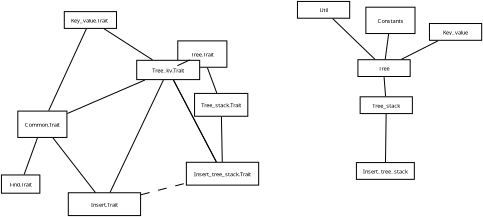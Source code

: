 <?xml version="1.0" encoding="UTF-8"?>
<dia:diagram xmlns:dia="http://www.lysator.liu.se/~alla/dia/">
  <dia:layer name="Background" visible="true" active="true">
    <dia:object type="Flowchart - Box" version="0" id="O0">
      <dia:attribute name="obj_pos">
        <dia:point val="12.717,-2.15"/>
      </dia:attribute>
      <dia:attribute name="obj_bb">
        <dia:rectangle val="12.668,-2.2;18.683,-0.2"/>
      </dia:attribute>
      <dia:attribute name="elem_corner">
        <dia:point val="12.717,-2.15"/>
      </dia:attribute>
      <dia:attribute name="elem_width">
        <dia:real val="5.915"/>
      </dia:attribute>
      <dia:attribute name="elem_height">
        <dia:real val="1.9"/>
      </dia:attribute>
      <dia:attribute name="show_background">
        <dia:boolean val="true"/>
      </dia:attribute>
      <dia:attribute name="padding">
        <dia:real val="0.5"/>
      </dia:attribute>
      <dia:attribute name="text">
        <dia:composite type="text">
          <dia:attribute name="string">
            <dia:string>#Key_value.Trait#</dia:string>
          </dia:attribute>
          <dia:attribute name="font">
            <dia:font family="sans" style="0" name="Helvetica"/>
          </dia:attribute>
          <dia:attribute name="height">
            <dia:real val="0.8"/>
          </dia:attribute>
          <dia:attribute name="pos">
            <dia:point val="15.675,-1.005"/>
          </dia:attribute>
          <dia:attribute name="color">
            <dia:color val="#000000"/>
          </dia:attribute>
          <dia:attribute name="alignment">
            <dia:enum val="1"/>
          </dia:attribute>
        </dia:composite>
      </dia:attribute>
    </dia:object>
    <dia:object type="Standard - Line" version="0" id="O1">
      <dia:attribute name="obj_pos">
        <dia:point val="15.215,-0.201"/>
      </dia:attribute>
      <dia:attribute name="obj_bb">
        <dia:rectangle val="10.879,-0.267;15.281,9.131"/>
      </dia:attribute>
      <dia:attribute name="conn_endpoints">
        <dia:point val="15.215,-0.201"/>
        <dia:point val="10.946,9.065"/>
      </dia:attribute>
      <dia:attribute name="numcp">
        <dia:int val="1"/>
      </dia:attribute>
      <dia:connections>
        <dia:connection handle="0" to="O0" connection="16"/>
        <dia:connection handle="1" to="O2" connection="16"/>
      </dia:connections>
    </dia:object>
    <dia:object type="Flowchart - Box" version="0" id="O2">
      <dia:attribute name="obj_pos">
        <dia:point val="7.453,9.115"/>
      </dia:attribute>
      <dia:attribute name="obj_bb">
        <dia:rectangle val="7.403,9.065;13.067,12.15"/>
      </dia:attribute>
      <dia:attribute name="elem_corner">
        <dia:point val="7.453,9.115"/>
      </dia:attribute>
      <dia:attribute name="elem_width">
        <dia:real val="5.563"/>
      </dia:attribute>
      <dia:attribute name="elem_height">
        <dia:real val="2.985"/>
      </dia:attribute>
      <dia:attribute name="show_background">
        <dia:boolean val="true"/>
      </dia:attribute>
      <dia:attribute name="padding">
        <dia:real val="0.5"/>
      </dia:attribute>
      <dia:attribute name="text">
        <dia:composite type="text">
          <dia:attribute name="string">
            <dia:string>#Common.Trait#</dia:string>
          </dia:attribute>
          <dia:attribute name="font">
            <dia:font family="sans" style="0" name="Helvetica"/>
          </dia:attribute>
          <dia:attribute name="height">
            <dia:real val="0.8"/>
          </dia:attribute>
          <dia:attribute name="pos">
            <dia:point val="10.235,10.803"/>
          </dia:attribute>
          <dia:attribute name="color">
            <dia:color val="#000000"/>
          </dia:attribute>
          <dia:attribute name="alignment">
            <dia:enum val="1"/>
          </dia:attribute>
        </dia:composite>
      </dia:attribute>
    </dia:object>
    <dia:object type="Flowchart - Box" version="0" id="O3">
      <dia:attribute name="obj_pos">
        <dia:point val="5.599,16.35"/>
      </dia:attribute>
      <dia:attribute name="obj_bb">
        <dia:rectangle val="5.549,16.3;10,18.465"/>
      </dia:attribute>
      <dia:attribute name="elem_corner">
        <dia:point val="5.599,16.35"/>
      </dia:attribute>
      <dia:attribute name="elem_width">
        <dia:real val="4.351"/>
      </dia:attribute>
      <dia:attribute name="elem_height">
        <dia:real val="2.065"/>
      </dia:attribute>
      <dia:attribute name="show_background">
        <dia:boolean val="true"/>
      </dia:attribute>
      <dia:attribute name="padding">
        <dia:real val="0.5"/>
      </dia:attribute>
      <dia:attribute name="text">
        <dia:composite type="text">
          <dia:attribute name="string">
            <dia:string>#Find.Trait#</dia:string>
          </dia:attribute>
          <dia:attribute name="font">
            <dia:font family="sans" style="0" name="Helvetica"/>
          </dia:attribute>
          <dia:attribute name="height">
            <dia:real val="0.8"/>
          </dia:attribute>
          <dia:attribute name="pos">
            <dia:point val="7.775,17.578"/>
          </dia:attribute>
          <dia:attribute name="color">
            <dia:color val="#000000"/>
          </dia:attribute>
          <dia:attribute name="alignment">
            <dia:enum val="1"/>
          </dia:attribute>
        </dia:composite>
      </dia:attribute>
    </dia:object>
    <dia:object type="Flowchart - Box" version="0" id="O4">
      <dia:attribute name="obj_pos">
        <dia:point val="25.57,1.165"/>
      </dia:attribute>
      <dia:attribute name="obj_bb">
        <dia:rectangle val="25.52,1.115;31.183,4.2"/>
      </dia:attribute>
      <dia:attribute name="elem_corner">
        <dia:point val="25.57,1.165"/>
      </dia:attribute>
      <dia:attribute name="elem_width">
        <dia:real val="5.563"/>
      </dia:attribute>
      <dia:attribute name="elem_height">
        <dia:real val="2.985"/>
      </dia:attribute>
      <dia:attribute name="show_background">
        <dia:boolean val="true"/>
      </dia:attribute>
      <dia:attribute name="padding">
        <dia:real val="0.5"/>
      </dia:attribute>
      <dia:attribute name="text">
        <dia:composite type="text">
          <dia:attribute name="string">
            <dia:string>#Tree.Trait#</dia:string>
          </dia:attribute>
          <dia:attribute name="font">
            <dia:font family="sans" style="0" name="Helvetica"/>
          </dia:attribute>
          <dia:attribute name="height">
            <dia:real val="0.8"/>
          </dia:attribute>
          <dia:attribute name="pos">
            <dia:point val="28.352,2.853"/>
          </dia:attribute>
          <dia:attribute name="color">
            <dia:color val="#000000"/>
          </dia:attribute>
          <dia:attribute name="alignment">
            <dia:enum val="1"/>
          </dia:attribute>
        </dia:composite>
      </dia:attribute>
    </dia:object>
    <dia:object type="Flowchart - Box" version="0" id="O5">
      <dia:attribute name="obj_pos">
        <dia:point val="27.47,7.115"/>
      </dia:attribute>
      <dia:attribute name="obj_bb">
        <dia:rectangle val="27.42,7.065;33.553,9.75"/>
      </dia:attribute>
      <dia:attribute name="elem_corner">
        <dia:point val="27.47,7.115"/>
      </dia:attribute>
      <dia:attribute name="elem_width">
        <dia:real val="6.033"/>
      </dia:attribute>
      <dia:attribute name="elem_height">
        <dia:real val="2.585"/>
      </dia:attribute>
      <dia:attribute name="show_background">
        <dia:boolean val="true"/>
      </dia:attribute>
      <dia:attribute name="padding">
        <dia:real val="0.5"/>
      </dia:attribute>
      <dia:attribute name="text">
        <dia:composite type="text">
          <dia:attribute name="string">
            <dia:string>#Tree_stack.Trait#</dia:string>
          </dia:attribute>
          <dia:attribute name="font">
            <dia:font family="sans" style="0" name="Helvetica"/>
          </dia:attribute>
          <dia:attribute name="height">
            <dia:real val="0.8"/>
          </dia:attribute>
          <dia:attribute name="pos">
            <dia:point val="30.486,8.602"/>
          </dia:attribute>
          <dia:attribute name="color">
            <dia:color val="#000000"/>
          </dia:attribute>
          <dia:attribute name="alignment">
            <dia:enum val="1"/>
          </dia:attribute>
        </dia:composite>
      </dia:attribute>
    </dia:object>
    <dia:object type="Flowchart - Box" version="0" id="O6">
      <dia:attribute name="obj_pos">
        <dia:point val="26.543,14.915"/>
      </dia:attribute>
      <dia:attribute name="obj_bb">
        <dia:rectangle val="26.492,14.865;34.78,17.55"/>
      </dia:attribute>
      <dia:attribute name="elem_corner">
        <dia:point val="26.543,14.915"/>
      </dia:attribute>
      <dia:attribute name="elem_width">
        <dia:real val="8.188"/>
      </dia:attribute>
      <dia:attribute name="elem_height">
        <dia:real val="2.585"/>
      </dia:attribute>
      <dia:attribute name="show_background">
        <dia:boolean val="true"/>
      </dia:attribute>
      <dia:attribute name="padding">
        <dia:real val="0.5"/>
      </dia:attribute>
      <dia:attribute name="text">
        <dia:composite type="text">
          <dia:attribute name="string">
            <dia:string>#Insert_tree_stack.Trait#</dia:string>
          </dia:attribute>
          <dia:attribute name="font">
            <dia:font family="sans" style="0" name="Helvetica"/>
          </dia:attribute>
          <dia:attribute name="height">
            <dia:real val="0.8"/>
          </dia:attribute>
          <dia:attribute name="pos">
            <dia:point val="30.636,16.402"/>
          </dia:attribute>
          <dia:attribute name="color">
            <dia:color val="#000000"/>
          </dia:attribute>
          <dia:attribute name="alignment">
            <dia:enum val="1"/>
          </dia:attribute>
        </dia:composite>
      </dia:attribute>
    </dia:object>
    <dia:object type="Flowchart - Box" version="0" id="O7">
      <dia:attribute name="obj_pos">
        <dia:point val="13.17,18.365"/>
      </dia:attribute>
      <dia:attribute name="obj_bb">
        <dia:rectangle val="13.12,18.315;21.408,21"/>
      </dia:attribute>
      <dia:attribute name="elem_corner">
        <dia:point val="13.17,18.365"/>
      </dia:attribute>
      <dia:attribute name="elem_width">
        <dia:real val="8.188"/>
      </dia:attribute>
      <dia:attribute name="elem_height">
        <dia:real val="2.585"/>
      </dia:attribute>
      <dia:attribute name="show_background">
        <dia:boolean val="true"/>
      </dia:attribute>
      <dia:attribute name="padding">
        <dia:real val="0.5"/>
      </dia:attribute>
      <dia:attribute name="text">
        <dia:composite type="text">
          <dia:attribute name="string">
            <dia:string>#Insert.Trait#</dia:string>
          </dia:attribute>
          <dia:attribute name="font">
            <dia:font family="sans" style="0" name="Helvetica"/>
          </dia:attribute>
          <dia:attribute name="height">
            <dia:real val="0.8"/>
          </dia:attribute>
          <dia:attribute name="pos">
            <dia:point val="17.264,19.852"/>
          </dia:attribute>
          <dia:attribute name="color">
            <dia:color val="#000000"/>
          </dia:attribute>
          <dia:attribute name="alignment">
            <dia:enum val="1"/>
          </dia:attribute>
        </dia:composite>
      </dia:attribute>
    </dia:object>
    <dia:object type="Flowchart - Box" version="0" id="O8">
      <dia:attribute name="obj_pos">
        <dia:point val="20.92,3.365"/>
      </dia:attribute>
      <dia:attribute name="obj_bb">
        <dia:rectangle val="20.87,3.315;28.1,5.6"/>
      </dia:attribute>
      <dia:attribute name="elem_corner">
        <dia:point val="20.92,3.365"/>
      </dia:attribute>
      <dia:attribute name="elem_width">
        <dia:real val="7.13"/>
      </dia:attribute>
      <dia:attribute name="elem_height">
        <dia:real val="2.185"/>
      </dia:attribute>
      <dia:attribute name="show_background">
        <dia:boolean val="true"/>
      </dia:attribute>
      <dia:attribute name="padding">
        <dia:real val="0.5"/>
      </dia:attribute>
      <dia:attribute name="text">
        <dia:composite type="text">
          <dia:attribute name="string">
            <dia:string>#Tree_kv.Trait#</dia:string>
          </dia:attribute>
          <dia:attribute name="font">
            <dia:font family="sans" style="0" name="Helvetica"/>
          </dia:attribute>
          <dia:attribute name="height">
            <dia:real val="0.8"/>
          </dia:attribute>
          <dia:attribute name="pos">
            <dia:point val="24.485,4.652"/>
          </dia:attribute>
          <dia:attribute name="color">
            <dia:color val="#000000"/>
          </dia:attribute>
          <dia:attribute name="alignment">
            <dia:enum val="1"/>
          </dia:attribute>
        </dia:composite>
      </dia:attribute>
    </dia:object>
    <dia:object type="Standard - Line" version="0" id="O9">
      <dia:attribute name="obj_pos">
        <dia:point val="8.168,16.3"/>
      </dia:attribute>
      <dia:attribute name="obj_bb">
        <dia:rectangle val="8.104,12.086;9.739,16.364"/>
      </dia:attribute>
      <dia:attribute name="conn_endpoints">
        <dia:point val="8.168,16.3"/>
        <dia:point val="9.675,12.15"/>
      </dia:attribute>
      <dia:attribute name="numcp">
        <dia:int val="1"/>
      </dia:attribute>
      <dia:connections>
        <dia:connection handle="0" to="O3" connection="16"/>
        <dia:connection handle="1" to="O2" connection="16"/>
      </dia:connections>
    </dia:object>
    <dia:object type="Standard - Line" version="0" id="O10">
      <dia:attribute name="obj_pos">
        <dia:point val="17.9,18.318"/>
      </dia:attribute>
      <dia:attribute name="obj_bb">
        <dia:rectangle val="17.834,5.526;24.012,18.384"/>
      </dia:attribute>
      <dia:attribute name="conn_endpoints">
        <dia:point val="17.9,18.318"/>
        <dia:point val="23.945,5.593"/>
      </dia:attribute>
      <dia:attribute name="numcp">
        <dia:int val="1"/>
      </dia:attribute>
      <dia:connections>
        <dia:connection handle="0" to="O7" connection="16"/>
        <dia:connection handle="1" to="O8" connection="16"/>
      </dia:connections>
    </dia:object>
    <dia:object type="Standard - Line" version="0" id="O11">
      <dia:attribute name="obj_pos">
        <dia:point val="26.936,3.317"/>
      </dia:attribute>
      <dia:attribute name="obj_bb">
        <dia:rectangle val="25.457,3.25;27.002,4.041"/>
      </dia:attribute>
      <dia:attribute name="conn_endpoints">
        <dia:point val="26.936,3.317"/>
        <dia:point val="25.523,3.974"/>
      </dia:attribute>
      <dia:attribute name="numcp">
        <dia:int val="1"/>
      </dia:attribute>
      <dia:connections>
        <dia:connection handle="0" to="O8" connection="16"/>
        <dia:connection handle="1" to="O4" connection="16"/>
      </dia:connections>
    </dia:object>
    <dia:object type="Standard - Line" version="0" id="O12">
      <dia:attribute name="obj_pos">
        <dia:point val="13.063,9.387"/>
      </dia:attribute>
      <dia:attribute name="obj_bb">
        <dia:rectangle val="12.998,5.534;21.905,9.453"/>
      </dia:attribute>
      <dia:attribute name="conn_endpoints">
        <dia:point val="13.063,9.387"/>
        <dia:point val="21.839,5.599"/>
      </dia:attribute>
      <dia:attribute name="numcp">
        <dia:int val="1"/>
      </dia:attribute>
      <dia:connections>
        <dia:connection handle="0" to="O2" connection="16"/>
        <dia:connection handle="1" to="O8" connection="16"/>
      </dia:connections>
    </dia:object>
    <dia:object type="Standard - Line" version="0" id="O13">
      <dia:attribute name="obj_pos">
        <dia:point val="21.408,18.588"/>
      </dia:attribute>
      <dia:attribute name="obj_bb">
        <dia:rectangle val="21.347,17.216;26.553,18.649"/>
      </dia:attribute>
      <dia:attribute name="conn_endpoints">
        <dia:point val="21.408,18.588"/>
        <dia:point val="26.493,17.277"/>
      </dia:attribute>
      <dia:attribute name="numcp">
        <dia:int val="1"/>
      </dia:attribute>
      <dia:attribute name="line_style">
        <dia:enum val="1"/>
      </dia:attribute>
      <dia:connections>
        <dia:connection handle="0" to="O7" connection="16"/>
        <dia:connection handle="1" to="O6" connection="16"/>
      </dia:connections>
    </dia:object>
    <dia:object type="Standard - Line" version="0" id="O14">
      <dia:attribute name="obj_pos">
        <dia:point val="16.248,18.349"/>
      </dia:attribute>
      <dia:attribute name="obj_bb">
        <dia:rectangle val="11.363,12.08;16.318,18.42"/>
      </dia:attribute>
      <dia:attribute name="conn_endpoints">
        <dia:point val="16.248,18.349"/>
        <dia:point val="11.433,12.15"/>
      </dia:attribute>
      <dia:attribute name="numcp">
        <dia:int val="1"/>
      </dia:attribute>
      <dia:connections>
        <dia:connection handle="0" to="O7" connection="16"/>
        <dia:connection handle="1" to="O2" connection="16"/>
      </dia:connections>
    </dia:object>
    <dia:object type="Standard - Line" version="0" id="O15">
      <dia:attribute name="obj_pos">
        <dia:point val="29.937,14.871"/>
      </dia:attribute>
      <dia:attribute name="obj_bb">
        <dia:rectangle val="25.016,5.532;30.004,14.938"/>
      </dia:attribute>
      <dia:attribute name="conn_endpoints">
        <dia:point val="29.937,14.871"/>
        <dia:point val="25.083,5.6"/>
      </dia:attribute>
      <dia:attribute name="numcp">
        <dia:int val="1"/>
      </dia:attribute>
      <dia:connections>
        <dia:connection handle="0" to="O6" connection="16"/>
        <dia:connection handle="1" to="O8" connection="16"/>
      </dia:connections>
    </dia:object>
    <dia:object type="Standard - Line" version="0" id="O16">
      <dia:attribute name="obj_pos">
        <dia:point val="29.937,14.871"/>
      </dia:attribute>
      <dia:attribute name="obj_bb">
        <dia:rectangle val="25.016,5.532;30.004,14.938"/>
      </dia:attribute>
      <dia:attribute name="conn_endpoints">
        <dia:point val="29.937,14.871"/>
        <dia:point val="25.083,5.6"/>
      </dia:attribute>
      <dia:attribute name="numcp">
        <dia:int val="1"/>
      </dia:attribute>
      <dia:connections>
        <dia:connection handle="0" to="O6" connection="16"/>
        <dia:connection handle="1" to="O8" connection="16"/>
      </dia:connections>
    </dia:object>
    <dia:object type="Standard - Line" version="0" id="O17">
      <dia:attribute name="obj_pos">
        <dia:point val="30.611,14.866"/>
      </dia:attribute>
      <dia:attribute name="obj_bb">
        <dia:rectangle val="30.461,9.698;30.662,14.917"/>
      </dia:attribute>
      <dia:attribute name="conn_endpoints">
        <dia:point val="30.611,14.866"/>
        <dia:point val="30.512,9.749"/>
      </dia:attribute>
      <dia:attribute name="numcp">
        <dia:int val="1"/>
      </dia:attribute>
      <dia:connections>
        <dia:connection handle="0" to="O6" connection="16"/>
        <dia:connection handle="1" to="O5" connection="16"/>
      </dia:connections>
    </dia:object>
    <dia:object type="Standard - Line" version="0" id="O18">
      <dia:attribute name="obj_pos">
        <dia:point val="29.988,7.065"/>
      </dia:attribute>
      <dia:attribute name="obj_bb">
        <dia:rectangle val="28.86,4.135;30.052,7.129"/>
      </dia:attribute>
      <dia:attribute name="conn_endpoints">
        <dia:point val="29.988,7.065"/>
        <dia:point val="28.924,4.2"/>
      </dia:attribute>
      <dia:attribute name="numcp">
        <dia:int val="1"/>
      </dia:attribute>
      <dia:connections>
        <dia:connection handle="0" to="O5" connection="16"/>
        <dia:connection handle="1" to="O4" connection="16"/>
      </dia:connections>
    </dia:object>
    <dia:object type="Standard - Line" version="0" id="O19">
      <dia:attribute name="obj_pos">
        <dia:point val="22.706,3.315"/>
      </dia:attribute>
      <dia:attribute name="obj_bb">
        <dia:rectangle val="17.159,-0.272;22.775,3.384"/>
      </dia:attribute>
      <dia:attribute name="conn_endpoints">
        <dia:point val="22.706,3.315"/>
        <dia:point val="17.228,-0.203"/>
      </dia:attribute>
      <dia:attribute name="numcp">
        <dia:int val="1"/>
      </dia:attribute>
      <dia:connections>
        <dia:connection handle="0" to="O8" connection="16"/>
        <dia:connection handle="1" to="O0" connection="16"/>
      </dia:connections>
    </dia:object>
    <dia:object type="Flowchart - Box" version="0" id="O20">
      <dia:attribute name="obj_pos">
        <dia:point val="46.875,-2.652"/>
      </dia:attribute>
      <dia:attribute name="obj_bb">
        <dia:rectangle val="46.825,-2.703;52.488,0.383"/>
      </dia:attribute>
      <dia:attribute name="elem_corner">
        <dia:point val="46.875,-2.652"/>
      </dia:attribute>
      <dia:attribute name="elem_width">
        <dia:real val="5.563"/>
      </dia:attribute>
      <dia:attribute name="elem_height">
        <dia:real val="2.985"/>
      </dia:attribute>
      <dia:attribute name="show_background">
        <dia:boolean val="true"/>
      </dia:attribute>
      <dia:attribute name="padding">
        <dia:real val="0.5"/>
      </dia:attribute>
      <dia:attribute name="text">
        <dia:composite type="text">
          <dia:attribute name="string">
            <dia:string>#Constants#</dia:string>
          </dia:attribute>
          <dia:attribute name="font">
            <dia:font family="sans" style="0" name="Helvetica"/>
          </dia:attribute>
          <dia:attribute name="height">
            <dia:real val="0.8"/>
          </dia:attribute>
          <dia:attribute name="pos">
            <dia:point val="49.657,-0.965"/>
          </dia:attribute>
          <dia:attribute name="color">
            <dia:color val="#000000"/>
          </dia:attribute>
          <dia:attribute name="alignment">
            <dia:enum val="1"/>
          </dia:attribute>
        </dia:composite>
      </dia:attribute>
    </dia:object>
    <dia:object type="Flowchart - Box" version="0" id="O21">
      <dia:attribute name="obj_pos">
        <dia:point val="54.075,-0.802"/>
      </dia:attribute>
      <dia:attribute name="obj_bb">
        <dia:rectangle val="54.025,-0.853;60.04,1.147"/>
      </dia:attribute>
      <dia:attribute name="elem_corner">
        <dia:point val="54.075,-0.802"/>
      </dia:attribute>
      <dia:attribute name="elem_width">
        <dia:real val="5.915"/>
      </dia:attribute>
      <dia:attribute name="elem_height">
        <dia:real val="1.9"/>
      </dia:attribute>
      <dia:attribute name="show_background">
        <dia:boolean val="true"/>
      </dia:attribute>
      <dia:attribute name="padding">
        <dia:real val="0.5"/>
      </dia:attribute>
      <dia:attribute name="text">
        <dia:composite type="text">
          <dia:attribute name="string">
            <dia:string>#Key_value#</dia:string>
          </dia:attribute>
          <dia:attribute name="font">
            <dia:font family="sans" style="0" name="Helvetica"/>
          </dia:attribute>
          <dia:attribute name="height">
            <dia:real val="0.8"/>
          </dia:attribute>
          <dia:attribute name="pos">
            <dia:point val="57.032,0.343"/>
          </dia:attribute>
          <dia:attribute name="color">
            <dia:color val="#000000"/>
          </dia:attribute>
          <dia:attribute name="alignment">
            <dia:enum val="1"/>
          </dia:attribute>
        </dia:composite>
      </dia:attribute>
    </dia:object>
    <dia:object type="Flowchart - Box" version="0" id="O22">
      <dia:attribute name="obj_pos">
        <dia:point val="39.125,-3.303"/>
      </dia:attribute>
      <dia:attribute name="obj_bb">
        <dia:rectangle val="39.075,-3.353;45.09,-1.353"/>
      </dia:attribute>
      <dia:attribute name="elem_corner">
        <dia:point val="39.125,-3.303"/>
      </dia:attribute>
      <dia:attribute name="elem_width">
        <dia:real val="5.915"/>
      </dia:attribute>
      <dia:attribute name="elem_height">
        <dia:real val="1.9"/>
      </dia:attribute>
      <dia:attribute name="show_background">
        <dia:boolean val="true"/>
      </dia:attribute>
      <dia:attribute name="padding">
        <dia:real val="0.5"/>
      </dia:attribute>
      <dia:attribute name="text">
        <dia:composite type="text">
          <dia:attribute name="string">
            <dia:string>#Util#</dia:string>
          </dia:attribute>
          <dia:attribute name="font">
            <dia:font family="sans" style="0" name="Helvetica"/>
          </dia:attribute>
          <dia:attribute name="height">
            <dia:real val="0.8"/>
          </dia:attribute>
          <dia:attribute name="pos">
            <dia:point val="42.083,-2.158"/>
          </dia:attribute>
          <dia:attribute name="color">
            <dia:color val="#000000"/>
          </dia:attribute>
          <dia:attribute name="alignment">
            <dia:enum val="1"/>
          </dia:attribute>
        </dia:composite>
      </dia:attribute>
    </dia:object>
    <dia:object type="Flowchart - Box" version="0" id="O23">
      <dia:attribute name="obj_pos">
        <dia:point val="45.975,3.297"/>
      </dia:attribute>
      <dia:attribute name="obj_bb">
        <dia:rectangle val="45.925,3.248;51.94,5.247"/>
      </dia:attribute>
      <dia:attribute name="elem_corner">
        <dia:point val="45.975,3.297"/>
      </dia:attribute>
      <dia:attribute name="elem_width">
        <dia:real val="5.915"/>
      </dia:attribute>
      <dia:attribute name="elem_height">
        <dia:real val="1.9"/>
      </dia:attribute>
      <dia:attribute name="show_background">
        <dia:boolean val="true"/>
      </dia:attribute>
      <dia:attribute name="padding">
        <dia:real val="0.5"/>
      </dia:attribute>
      <dia:attribute name="text">
        <dia:composite type="text">
          <dia:attribute name="string">
            <dia:string>#Tree#</dia:string>
          </dia:attribute>
          <dia:attribute name="font">
            <dia:font family="sans" style="0" name="Helvetica"/>
          </dia:attribute>
          <dia:attribute name="height">
            <dia:real val="0.8"/>
          </dia:attribute>
          <dia:attribute name="pos">
            <dia:point val="48.932,4.442"/>
          </dia:attribute>
          <dia:attribute name="color">
            <dia:color val="#000000"/>
          </dia:attribute>
          <dia:attribute name="alignment">
            <dia:enum val="1"/>
          </dia:attribute>
        </dia:composite>
      </dia:attribute>
    </dia:object>
    <dia:object type="Standard - Line" version="0" id="O24">
      <dia:attribute name="obj_pos">
        <dia:point val="47.895,3.248"/>
      </dia:attribute>
      <dia:attribute name="obj_bb">
        <dia:rectangle val="43.05,-1.423;47.965,3.318"/>
      </dia:attribute>
      <dia:attribute name="conn_endpoints">
        <dia:point val="47.895,3.248"/>
        <dia:point val="43.12,-1.353"/>
      </dia:attribute>
      <dia:attribute name="numcp">
        <dia:int val="1"/>
      </dia:attribute>
      <dia:connections>
        <dia:connection handle="0" to="O23" connection="16"/>
        <dia:connection handle="1" to="O22" connection="16"/>
      </dia:connections>
    </dia:object>
    <dia:object type="Standard - Line" version="0" id="O25">
      <dia:attribute name="obj_pos">
        <dia:point val="49.066,3.248"/>
      </dia:attribute>
      <dia:attribute name="obj_bb">
        <dia:rectangle val="49.01,0.326;49.506,3.304"/>
      </dia:attribute>
      <dia:attribute name="conn_endpoints">
        <dia:point val="49.066,3.248"/>
        <dia:point val="49.45,0.383"/>
      </dia:attribute>
      <dia:attribute name="numcp">
        <dia:int val="1"/>
      </dia:attribute>
      <dia:connections>
        <dia:connection handle="0" to="O23" connection="16"/>
        <dia:connection handle="1" to="O20" connection="16"/>
      </dia:connections>
    </dia:object>
    <dia:object type="Standard - Line" version="0" id="O26">
      <dia:attribute name="obj_pos">
        <dia:point val="50.902,3.251"/>
      </dia:attribute>
      <dia:attribute name="obj_bb">
        <dia:rectangle val="50.835,1.077;55.13,3.318"/>
      </dia:attribute>
      <dia:attribute name="conn_endpoints">
        <dia:point val="50.902,3.251"/>
        <dia:point val="55.063,1.144"/>
      </dia:attribute>
      <dia:attribute name="numcp">
        <dia:int val="1"/>
      </dia:attribute>
      <dia:connections>
        <dia:connection handle="0" to="O23" connection="16"/>
        <dia:connection handle="1" to="O21" connection="16"/>
      </dia:connections>
    </dia:object>
    <dia:object type="Flowchart - Box" version="0" id="O27">
      <dia:attribute name="obj_pos">
        <dia:point val="46.225,7.497"/>
      </dia:attribute>
      <dia:attribute name="obj_bb">
        <dia:rectangle val="46.175,7.447;52.19,9.447"/>
      </dia:attribute>
      <dia:attribute name="elem_corner">
        <dia:point val="46.225,7.497"/>
      </dia:attribute>
      <dia:attribute name="elem_width">
        <dia:real val="5.915"/>
      </dia:attribute>
      <dia:attribute name="elem_height">
        <dia:real val="1.9"/>
      </dia:attribute>
      <dia:attribute name="show_background">
        <dia:boolean val="true"/>
      </dia:attribute>
      <dia:attribute name="padding">
        <dia:real val="0.5"/>
      </dia:attribute>
      <dia:attribute name="text">
        <dia:composite type="text">
          <dia:attribute name="string">
            <dia:string>#Tree_stack#</dia:string>
          </dia:attribute>
          <dia:attribute name="font">
            <dia:font family="sans" style="0" name="Helvetica"/>
          </dia:attribute>
          <dia:attribute name="height">
            <dia:real val="0.8"/>
          </dia:attribute>
          <dia:attribute name="pos">
            <dia:point val="49.182,8.643"/>
          </dia:attribute>
          <dia:attribute name="color">
            <dia:color val="#000000"/>
          </dia:attribute>
          <dia:attribute name="alignment">
            <dia:enum val="1"/>
          </dia:attribute>
        </dia:composite>
      </dia:attribute>
    </dia:object>
    <dia:object type="Flowchart - Box" version="0" id="O28">
      <dia:attribute name="obj_pos">
        <dia:point val="45.803,14.947"/>
      </dia:attribute>
      <dia:attribute name="obj_bb">
        <dia:rectangle val="45.752,14.898;52.413,16.898"/>
      </dia:attribute>
      <dia:attribute name="elem_corner">
        <dia:point val="45.803,14.947"/>
      </dia:attribute>
      <dia:attribute name="elem_width">
        <dia:real val="6.56"/>
      </dia:attribute>
      <dia:attribute name="elem_height">
        <dia:real val="1.9"/>
      </dia:attribute>
      <dia:attribute name="show_background">
        <dia:boolean val="true"/>
      </dia:attribute>
      <dia:attribute name="padding">
        <dia:real val="0.5"/>
      </dia:attribute>
      <dia:attribute name="text">
        <dia:composite type="text">
          <dia:attribute name="string">
            <dia:string>#Insert_tree_stack#</dia:string>
          </dia:attribute>
          <dia:attribute name="font">
            <dia:font family="sans" style="0" name="Helvetica"/>
          </dia:attribute>
          <dia:attribute name="height">
            <dia:real val="0.8"/>
          </dia:attribute>
          <dia:attribute name="pos">
            <dia:point val="49.083,16.093"/>
          </dia:attribute>
          <dia:attribute name="color">
            <dia:color val="#000000"/>
          </dia:attribute>
          <dia:attribute name="alignment">
            <dia:enum val="1"/>
          </dia:attribute>
        </dia:composite>
      </dia:attribute>
    </dia:object>
    <dia:object type="Standard - Line" version="0" id="O29">
      <dia:attribute name="obj_pos">
        <dia:point val="49.106,7.447"/>
      </dia:attribute>
      <dia:attribute name="obj_bb">
        <dia:rectangle val="48.879,5.144;49.159,7.501"/>
      </dia:attribute>
      <dia:attribute name="conn_endpoints">
        <dia:point val="49.106,7.447"/>
        <dia:point val="48.932,5.197"/>
      </dia:attribute>
      <dia:attribute name="numcp">
        <dia:int val="1"/>
      </dia:attribute>
      <dia:connections>
        <dia:connection handle="0" to="O27" connection="16"/>
        <dia:connection handle="1" to="O23" connection="13"/>
      </dia:connections>
    </dia:object>
    <dia:object type="Standard - Line" version="0" id="O30">
      <dia:attribute name="obj_pos">
        <dia:point val="49.169,9.446"/>
      </dia:attribute>
      <dia:attribute name="obj_bb">
        <dia:rectangle val="49.045,9.395;49.22,14.95"/>
      </dia:attribute>
      <dia:attribute name="conn_endpoints">
        <dia:point val="49.169,9.446"/>
        <dia:point val="49.096,14.899"/>
      </dia:attribute>
      <dia:attribute name="numcp">
        <dia:int val="1"/>
      </dia:attribute>
      <dia:connections>
        <dia:connection handle="0" to="O27" connection="16"/>
        <dia:connection handle="1" to="O28" connection="16"/>
      </dia:connections>
    </dia:object>
  </dia:layer>
</dia:diagram>

